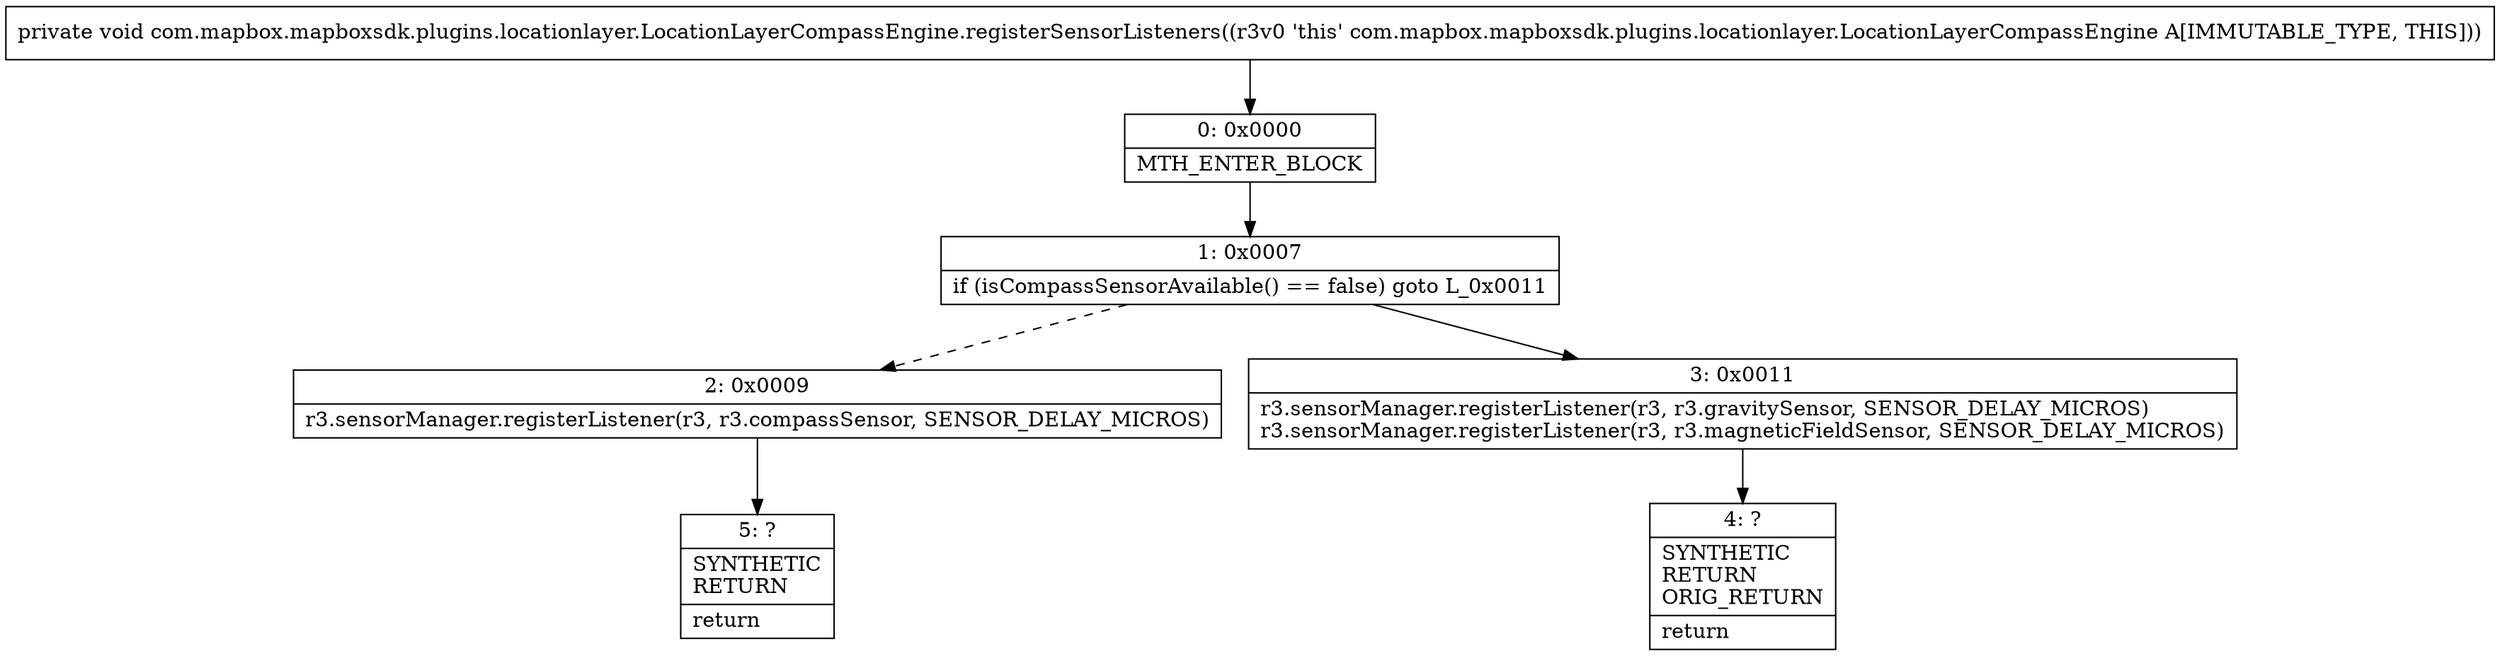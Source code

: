 digraph "CFG forcom.mapbox.mapboxsdk.plugins.locationlayer.LocationLayerCompassEngine.registerSensorListeners()V" {
Node_0 [shape=record,label="{0\:\ 0x0000|MTH_ENTER_BLOCK\l}"];
Node_1 [shape=record,label="{1\:\ 0x0007|if (isCompassSensorAvailable() == false) goto L_0x0011\l}"];
Node_2 [shape=record,label="{2\:\ 0x0009|r3.sensorManager.registerListener(r3, r3.compassSensor, SENSOR_DELAY_MICROS)\l}"];
Node_3 [shape=record,label="{3\:\ 0x0011|r3.sensorManager.registerListener(r3, r3.gravitySensor, SENSOR_DELAY_MICROS)\lr3.sensorManager.registerListener(r3, r3.magneticFieldSensor, SENSOR_DELAY_MICROS)\l}"];
Node_4 [shape=record,label="{4\:\ ?|SYNTHETIC\lRETURN\lORIG_RETURN\l|return\l}"];
Node_5 [shape=record,label="{5\:\ ?|SYNTHETIC\lRETURN\l|return\l}"];
MethodNode[shape=record,label="{private void com.mapbox.mapboxsdk.plugins.locationlayer.LocationLayerCompassEngine.registerSensorListeners((r3v0 'this' com.mapbox.mapboxsdk.plugins.locationlayer.LocationLayerCompassEngine A[IMMUTABLE_TYPE, THIS])) }"];
MethodNode -> Node_0;
Node_0 -> Node_1;
Node_1 -> Node_2[style=dashed];
Node_1 -> Node_3;
Node_2 -> Node_5;
Node_3 -> Node_4;
}

